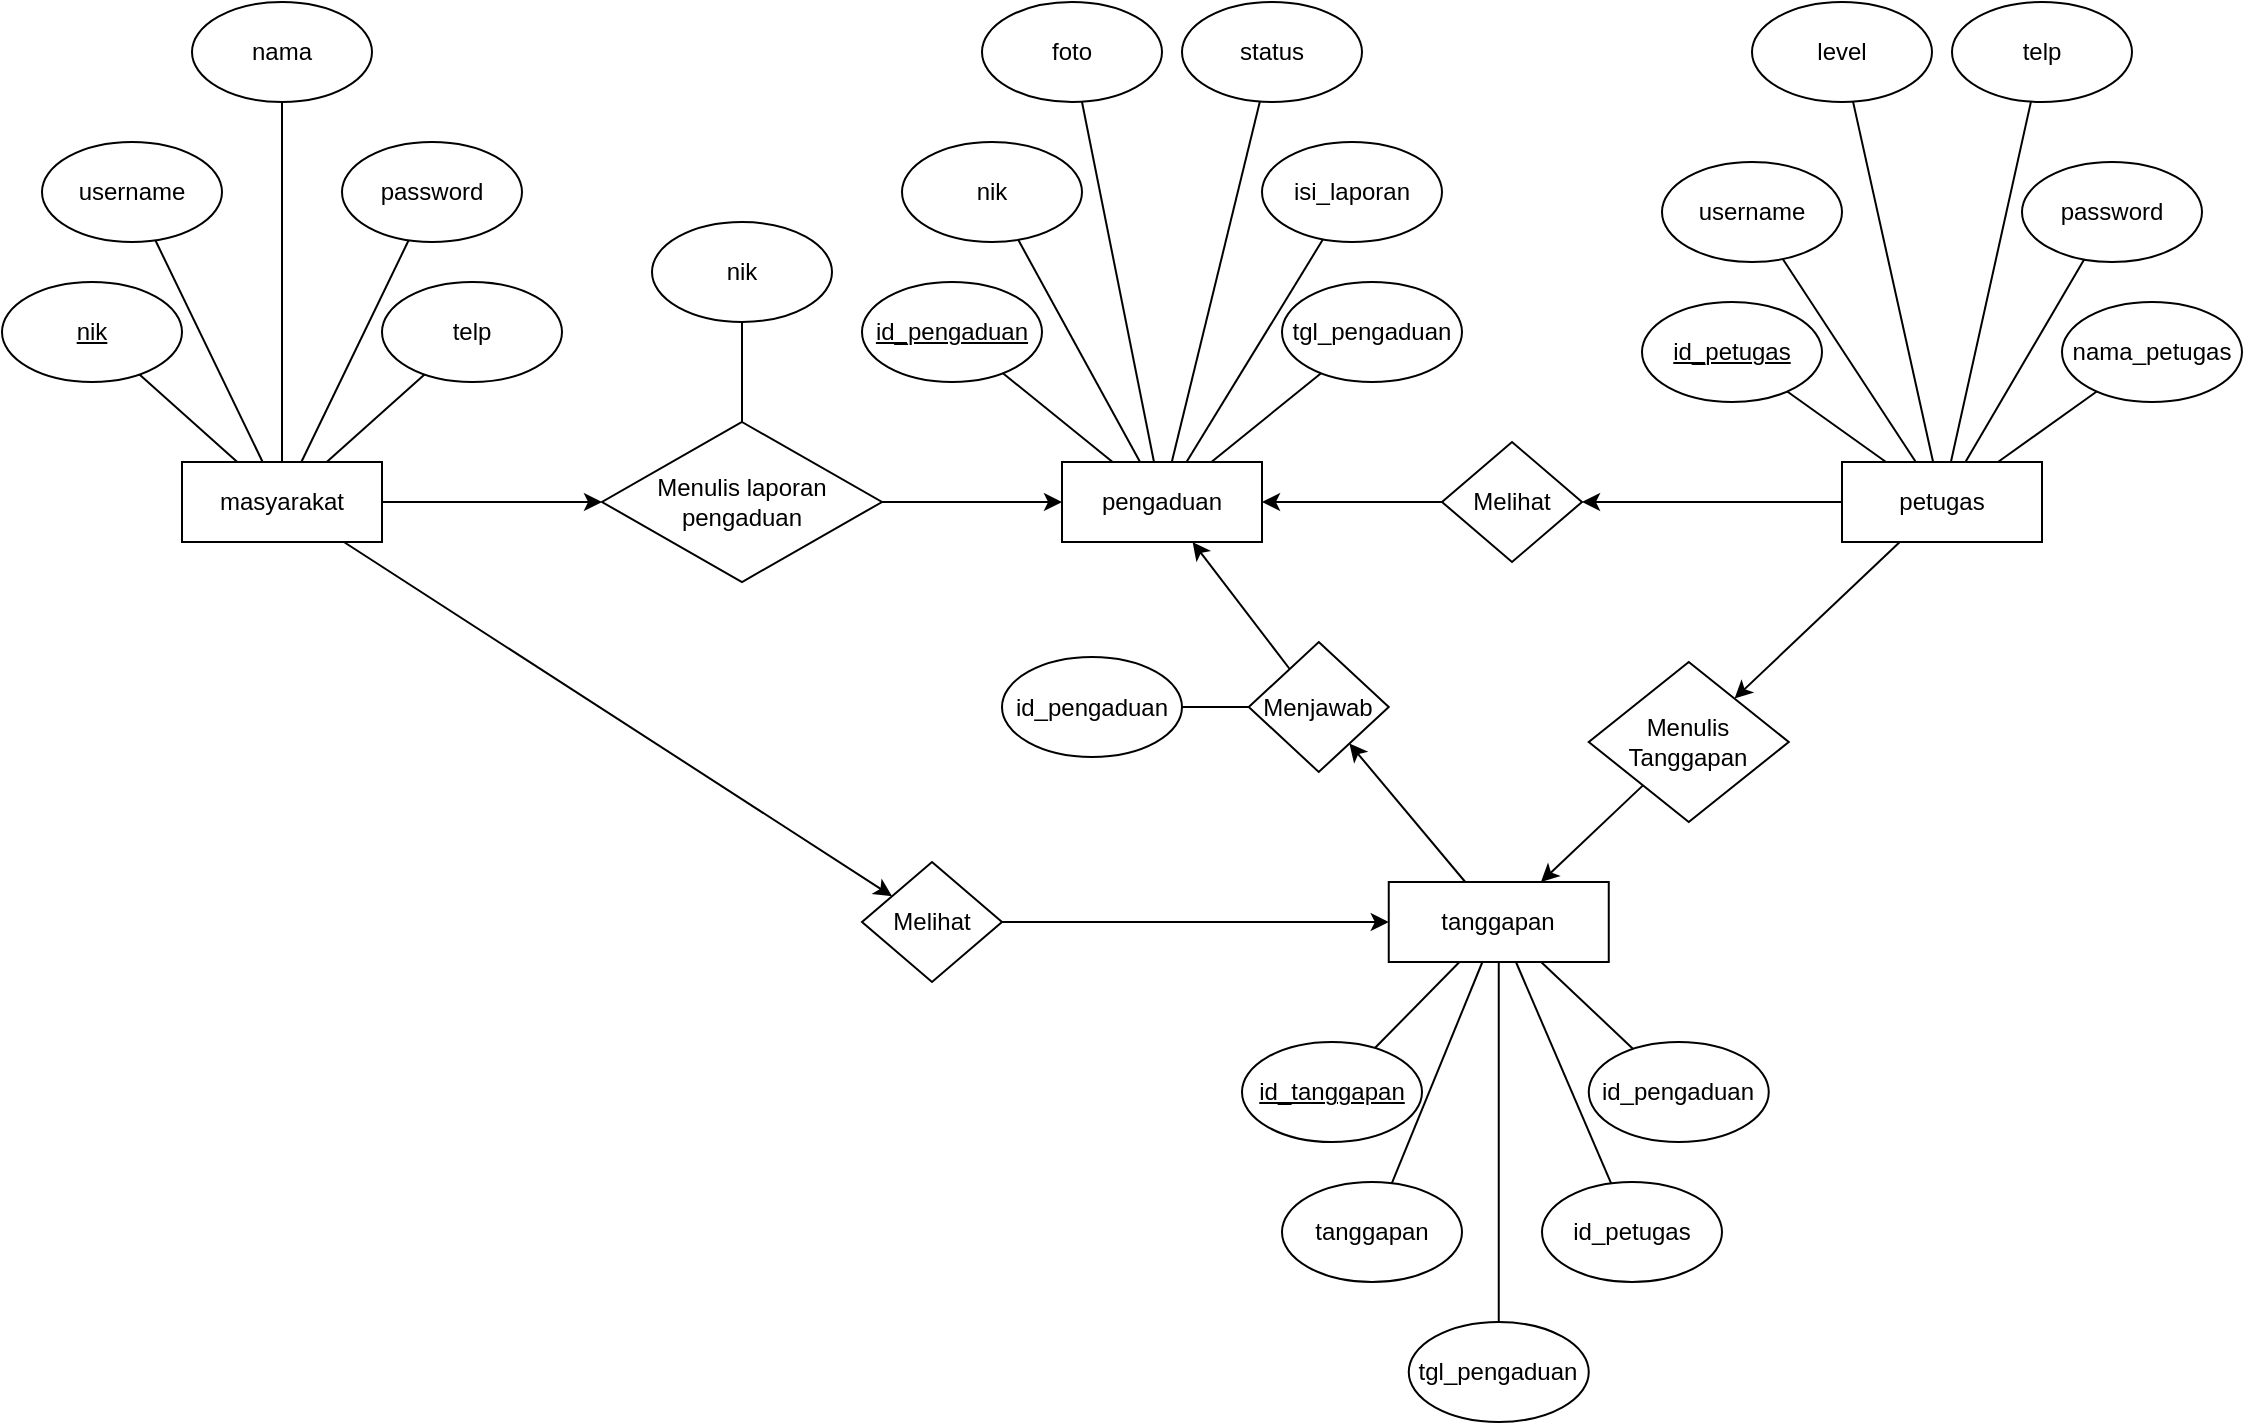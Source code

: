 <mxfile version="21.0.2" type="device"><diagram id="R2lEEEUBdFMjLlhIrx00" name="Page-1"><mxGraphModel dx="1434" dy="1896" grid="1" gridSize="10" guides="1" tooltips="1" connect="1" arrows="1" fold="1" page="1" pageScale="1" pageWidth="850" pageHeight="1100" math="0" shadow="0" extFonts="Permanent Marker^https://fonts.googleapis.com/css?family=Permanent+Marker"><root><mxCell id="0"/><mxCell id="1" parent="0"/><mxCell id="pTxO90Q9c7248YbLDKl0-1" value="masyarakat" style="rounded=0;whiteSpace=wrap;html=1;" vertex="1" parent="1"><mxGeometry x="110" y="160" width="100" height="40" as="geometry"/></mxCell><mxCell id="pTxO90Q9c7248YbLDKl0-2" value="&lt;u&gt;nik&lt;/u&gt;" style="ellipse;whiteSpace=wrap;html=1;" vertex="1" parent="1"><mxGeometry x="20" y="70" width="90" height="50" as="geometry"/></mxCell><mxCell id="pTxO90Q9c7248YbLDKl0-3" value="nama" style="ellipse;whiteSpace=wrap;html=1;" vertex="1" parent="1"><mxGeometry x="115" y="-70" width="90" height="50" as="geometry"/></mxCell><mxCell id="pTxO90Q9c7248YbLDKl0-5" value="username" style="ellipse;whiteSpace=wrap;html=1;" vertex="1" parent="1"><mxGeometry x="40" width="90" height="50" as="geometry"/></mxCell><mxCell id="pTxO90Q9c7248YbLDKl0-6" value="password" style="ellipse;whiteSpace=wrap;html=1;" vertex="1" parent="1"><mxGeometry x="190" width="90" height="50" as="geometry"/></mxCell><mxCell id="pTxO90Q9c7248YbLDKl0-7" value="telp" style="ellipse;whiteSpace=wrap;html=1;" vertex="1" parent="1"><mxGeometry x="210" y="70" width="90" height="50" as="geometry"/></mxCell><mxCell id="pTxO90Q9c7248YbLDKl0-8" value="" style="endArrow=none;html=1;rounded=0;" edge="1" parent="1" source="pTxO90Q9c7248YbLDKl0-1" target="pTxO90Q9c7248YbLDKl0-5"><mxGeometry width="50" height="50" relative="1" as="geometry"><mxPoint y="190" as="sourcePoint"/><mxPoint x="50" y="140" as="targetPoint"/></mxGeometry></mxCell><mxCell id="pTxO90Q9c7248YbLDKl0-9" value="" style="endArrow=none;html=1;rounded=0;" edge="1" parent="1" source="pTxO90Q9c7248YbLDKl0-1" target="pTxO90Q9c7248YbLDKl0-3"><mxGeometry width="50" height="50" relative="1" as="geometry"><mxPoint x="10" y="200" as="sourcePoint"/><mxPoint x="60" y="150" as="targetPoint"/></mxGeometry></mxCell><mxCell id="pTxO90Q9c7248YbLDKl0-10" value="" style="endArrow=none;html=1;rounded=0;" edge="1" parent="1" source="pTxO90Q9c7248YbLDKl0-1" target="pTxO90Q9c7248YbLDKl0-6"><mxGeometry width="50" height="50" relative="1" as="geometry"><mxPoint x="20" y="210" as="sourcePoint"/><mxPoint x="70" y="160" as="targetPoint"/></mxGeometry></mxCell><mxCell id="pTxO90Q9c7248YbLDKl0-11" value="" style="endArrow=none;html=1;rounded=0;" edge="1" parent="1" source="pTxO90Q9c7248YbLDKl0-1" target="pTxO90Q9c7248YbLDKl0-2"><mxGeometry width="50" height="50" relative="1" as="geometry"><mxPoint x="30" y="220" as="sourcePoint"/><mxPoint x="80" y="170" as="targetPoint"/></mxGeometry></mxCell><mxCell id="pTxO90Q9c7248YbLDKl0-12" value="" style="endArrow=none;html=1;rounded=0;" edge="1" parent="1" source="pTxO90Q9c7248YbLDKl0-1" target="pTxO90Q9c7248YbLDKl0-7"><mxGeometry width="50" height="50" relative="1" as="geometry"><mxPoint x="40" y="230" as="sourcePoint"/><mxPoint x="90" y="180" as="targetPoint"/></mxGeometry></mxCell><mxCell id="pTxO90Q9c7248YbLDKl0-13" value="pengaduan" style="rounded=0;whiteSpace=wrap;html=1;" vertex="1" parent="1"><mxGeometry x="550" y="160" width="100" height="40" as="geometry"/></mxCell><mxCell id="pTxO90Q9c7248YbLDKl0-14" value="&lt;u&gt;id_pengaduan&lt;/u&gt;" style="ellipse;whiteSpace=wrap;html=1;" vertex="1" parent="1"><mxGeometry x="450" y="70" width="90" height="50" as="geometry"/></mxCell><mxCell id="pTxO90Q9c7248YbLDKl0-15" value="foto" style="ellipse;whiteSpace=wrap;html=1;" vertex="1" parent="1"><mxGeometry x="510" y="-70" width="90" height="50" as="geometry"/></mxCell><mxCell id="pTxO90Q9c7248YbLDKl0-16" value="nik" style="ellipse;whiteSpace=wrap;html=1;" vertex="1" parent="1"><mxGeometry x="470" width="90" height="50" as="geometry"/></mxCell><mxCell id="pTxO90Q9c7248YbLDKl0-17" value="isi_laporan" style="ellipse;whiteSpace=wrap;html=1;" vertex="1" parent="1"><mxGeometry x="650" width="90" height="50" as="geometry"/></mxCell><mxCell id="pTxO90Q9c7248YbLDKl0-18" value="tgl_pengaduan" style="ellipse;whiteSpace=wrap;html=1;" vertex="1" parent="1"><mxGeometry x="660" y="70" width="90" height="50" as="geometry"/></mxCell><mxCell id="pTxO90Q9c7248YbLDKl0-19" value="" style="endArrow=none;html=1;rounded=0;" edge="1" parent="1" source="pTxO90Q9c7248YbLDKl0-13" target="pTxO90Q9c7248YbLDKl0-16"><mxGeometry width="50" height="50" relative="1" as="geometry"><mxPoint x="440" y="190" as="sourcePoint"/><mxPoint x="490" y="140" as="targetPoint"/></mxGeometry></mxCell><mxCell id="pTxO90Q9c7248YbLDKl0-20" value="" style="endArrow=none;html=1;rounded=0;" edge="1" parent="1" source="pTxO90Q9c7248YbLDKl0-13" target="pTxO90Q9c7248YbLDKl0-15"><mxGeometry width="50" height="50" relative="1" as="geometry"><mxPoint x="450" y="200" as="sourcePoint"/><mxPoint x="500" y="150" as="targetPoint"/></mxGeometry></mxCell><mxCell id="pTxO90Q9c7248YbLDKl0-21" value="" style="endArrow=none;html=1;rounded=0;" edge="1" parent="1" source="pTxO90Q9c7248YbLDKl0-13" target="pTxO90Q9c7248YbLDKl0-17"><mxGeometry width="50" height="50" relative="1" as="geometry"><mxPoint x="460" y="210" as="sourcePoint"/><mxPoint x="510" y="160" as="targetPoint"/></mxGeometry></mxCell><mxCell id="pTxO90Q9c7248YbLDKl0-22" value="" style="endArrow=none;html=1;rounded=0;" edge="1" parent="1" source="pTxO90Q9c7248YbLDKl0-13" target="pTxO90Q9c7248YbLDKl0-14"><mxGeometry width="50" height="50" relative="1" as="geometry"><mxPoint x="470" y="220" as="sourcePoint"/><mxPoint x="520" y="170" as="targetPoint"/></mxGeometry></mxCell><mxCell id="pTxO90Q9c7248YbLDKl0-23" value="" style="endArrow=none;html=1;rounded=0;" edge="1" parent="1" source="pTxO90Q9c7248YbLDKl0-13" target="pTxO90Q9c7248YbLDKl0-18"><mxGeometry width="50" height="50" relative="1" as="geometry"><mxPoint x="480" y="230" as="sourcePoint"/><mxPoint x="530" y="180" as="targetPoint"/></mxGeometry></mxCell><mxCell id="pTxO90Q9c7248YbLDKl0-24" value="status" style="ellipse;whiteSpace=wrap;html=1;" vertex="1" parent="1"><mxGeometry x="610" y="-70" width="90" height="50" as="geometry"/></mxCell><mxCell id="pTxO90Q9c7248YbLDKl0-25" value="" style="endArrow=none;html=1;rounded=0;" edge="1" parent="1" target="pTxO90Q9c7248YbLDKl0-24" source="pTxO90Q9c7248YbLDKl0-13"><mxGeometry width="50" height="50" relative="1" as="geometry"><mxPoint x="655" y="160" as="sourcePoint"/><mxPoint x="555" y="150" as="targetPoint"/></mxGeometry></mxCell><mxCell id="pTxO90Q9c7248YbLDKl0-27" value="petugas" style="rounded=0;whiteSpace=wrap;html=1;" vertex="1" parent="1"><mxGeometry x="940" y="160" width="100" height="40" as="geometry"/></mxCell><mxCell id="pTxO90Q9c7248YbLDKl0-28" value="&lt;u&gt;id_petugas&lt;/u&gt;" style="ellipse;whiteSpace=wrap;html=1;" vertex="1" parent="1"><mxGeometry x="840" y="80" width="90" height="50" as="geometry"/></mxCell><mxCell id="pTxO90Q9c7248YbLDKl0-29" value="level" style="ellipse;whiteSpace=wrap;html=1;" vertex="1" parent="1"><mxGeometry x="895" y="-70" width="90" height="50" as="geometry"/></mxCell><mxCell id="pTxO90Q9c7248YbLDKl0-30" value="username" style="ellipse;whiteSpace=wrap;html=1;" vertex="1" parent="1"><mxGeometry x="850" y="10" width="90" height="50" as="geometry"/></mxCell><mxCell id="pTxO90Q9c7248YbLDKl0-31" value="password" style="ellipse;whiteSpace=wrap;html=1;" vertex="1" parent="1"><mxGeometry x="1030" y="10" width="90" height="50" as="geometry"/></mxCell><mxCell id="pTxO90Q9c7248YbLDKl0-32" value="nama_petugas" style="ellipse;whiteSpace=wrap;html=1;" vertex="1" parent="1"><mxGeometry x="1050" y="80" width="90" height="50" as="geometry"/></mxCell><mxCell id="pTxO90Q9c7248YbLDKl0-33" value="" style="endArrow=none;html=1;rounded=0;" edge="1" parent="1" source="pTxO90Q9c7248YbLDKl0-27" target="pTxO90Q9c7248YbLDKl0-30"><mxGeometry width="50" height="50" relative="1" as="geometry"><mxPoint x="830" y="190" as="sourcePoint"/><mxPoint x="880" y="140" as="targetPoint"/></mxGeometry></mxCell><mxCell id="pTxO90Q9c7248YbLDKl0-34" value="" style="endArrow=none;html=1;rounded=0;" edge="1" parent="1" source="pTxO90Q9c7248YbLDKl0-27" target="pTxO90Q9c7248YbLDKl0-29"><mxGeometry width="50" height="50" relative="1" as="geometry"><mxPoint x="840" y="200" as="sourcePoint"/><mxPoint x="890" y="150" as="targetPoint"/></mxGeometry></mxCell><mxCell id="pTxO90Q9c7248YbLDKl0-35" value="" style="endArrow=none;html=1;rounded=0;" edge="1" parent="1" source="pTxO90Q9c7248YbLDKl0-27" target="pTxO90Q9c7248YbLDKl0-31"><mxGeometry width="50" height="50" relative="1" as="geometry"><mxPoint x="850" y="210" as="sourcePoint"/><mxPoint x="900" y="160" as="targetPoint"/></mxGeometry></mxCell><mxCell id="pTxO90Q9c7248YbLDKl0-36" value="" style="endArrow=none;html=1;rounded=0;" edge="1" parent="1" source="pTxO90Q9c7248YbLDKl0-27" target="pTxO90Q9c7248YbLDKl0-28"><mxGeometry width="50" height="50" relative="1" as="geometry"><mxPoint x="965.294" y="320" as="sourcePoint"/><mxPoint x="910" y="330" as="targetPoint"/></mxGeometry></mxCell><mxCell id="pTxO90Q9c7248YbLDKl0-37" value="" style="endArrow=none;html=1;rounded=0;" edge="1" parent="1" source="pTxO90Q9c7248YbLDKl0-27" target="pTxO90Q9c7248YbLDKl0-32"><mxGeometry width="50" height="50" relative="1" as="geometry"><mxPoint x="1014.706" y="320" as="sourcePoint"/><mxPoint x="920" y="340" as="targetPoint"/></mxGeometry></mxCell><mxCell id="pTxO90Q9c7248YbLDKl0-38" value="telp" style="ellipse;whiteSpace=wrap;html=1;" vertex="1" parent="1"><mxGeometry x="995" y="-70" width="90" height="50" as="geometry"/></mxCell><mxCell id="pTxO90Q9c7248YbLDKl0-39" value="" style="endArrow=none;html=1;rounded=0;" edge="1" parent="1" source="pTxO90Q9c7248YbLDKl0-27" target="pTxO90Q9c7248YbLDKl0-38"><mxGeometry width="50" height="50" relative="1" as="geometry"><mxPoint x="1045" y="160" as="sourcePoint"/><mxPoint x="945" y="150" as="targetPoint"/></mxGeometry></mxCell><mxCell id="pTxO90Q9c7248YbLDKl0-53" value="tanggapan" style="rounded=0;whiteSpace=wrap;html=1;" vertex="1" parent="1"><mxGeometry x="713.38" y="370" width="110" height="40" as="geometry"/></mxCell><mxCell id="pTxO90Q9c7248YbLDKl0-56" value="&lt;u&gt;id_tanggapan&lt;/u&gt;" style="ellipse;whiteSpace=wrap;html=1;" vertex="1" parent="1"><mxGeometry x="640" y="450" width="90" height="50" as="geometry"/></mxCell><mxCell id="pTxO90Q9c7248YbLDKl0-57" value="id_petugas" style="ellipse;whiteSpace=wrap;html=1;" vertex="1" parent="1"><mxGeometry x="790.0" y="520" width="90" height="50" as="geometry"/></mxCell><mxCell id="pTxO90Q9c7248YbLDKl0-58" value="tanggapan" style="ellipse;whiteSpace=wrap;html=1;" vertex="1" parent="1"><mxGeometry x="660" y="520" width="90" height="50" as="geometry"/></mxCell><mxCell id="pTxO90Q9c7248YbLDKl0-59" value="tgl_pengaduan" style="ellipse;whiteSpace=wrap;html=1;" vertex="1" parent="1"><mxGeometry x="723.38" y="590" width="90" height="50" as="geometry"/></mxCell><mxCell id="pTxO90Q9c7248YbLDKl0-60" value="id_pengaduan" style="ellipse;whiteSpace=wrap;html=1;" vertex="1" parent="1"><mxGeometry x="813.38" y="450" width="90" height="50" as="geometry"/></mxCell><mxCell id="pTxO90Q9c7248YbLDKl0-61" value="" style="endArrow=none;html=1;rounded=0;" edge="1" parent="1" source="pTxO90Q9c7248YbLDKl0-53" target="pTxO90Q9c7248YbLDKl0-57"><mxGeometry width="50" height="50" relative="1" as="geometry"><mxPoint x="403.38" y="510" as="sourcePoint"/><mxPoint x="453.38" y="460" as="targetPoint"/></mxGeometry></mxCell><mxCell id="pTxO90Q9c7248YbLDKl0-62" value="" style="endArrow=none;html=1;rounded=0;" edge="1" parent="1" source="pTxO90Q9c7248YbLDKl0-53" target="pTxO90Q9c7248YbLDKl0-59"><mxGeometry width="50" height="50" relative="1" as="geometry"><mxPoint x="413.38" y="520" as="sourcePoint"/><mxPoint x="463.38" y="470" as="targetPoint"/></mxGeometry></mxCell><mxCell id="pTxO90Q9c7248YbLDKl0-63" value="" style="endArrow=none;html=1;rounded=0;" edge="1" parent="1" source="pTxO90Q9c7248YbLDKl0-53" target="pTxO90Q9c7248YbLDKl0-60"><mxGeometry width="50" height="50" relative="1" as="geometry"><mxPoint x="423.38" y="530" as="sourcePoint"/><mxPoint x="473.38" y="480" as="targetPoint"/></mxGeometry></mxCell><mxCell id="pTxO90Q9c7248YbLDKl0-64" value="" style="endArrow=none;html=1;rounded=0;" edge="1" parent="1" source="pTxO90Q9c7248YbLDKl0-53" target="pTxO90Q9c7248YbLDKl0-56"><mxGeometry width="50" height="50" relative="1" as="geometry"><mxPoint x="433.38" y="540" as="sourcePoint"/><mxPoint x="483.38" y="490" as="targetPoint"/></mxGeometry></mxCell><mxCell id="pTxO90Q9c7248YbLDKl0-65" value="" style="endArrow=none;html=1;rounded=0;" edge="1" parent="1" source="pTxO90Q9c7248YbLDKl0-58" target="pTxO90Q9c7248YbLDKl0-53"><mxGeometry width="50" height="50" relative="1" as="geometry"><mxPoint x="443.38" y="550" as="sourcePoint"/><mxPoint x="493.38" y="500" as="targetPoint"/></mxGeometry></mxCell><mxCell id="pTxO90Q9c7248YbLDKl0-66" value="Menulis laporan pengaduan" style="rhombus;whiteSpace=wrap;html=1;" vertex="1" parent="1"><mxGeometry x="320" y="140" width="140" height="80" as="geometry"/></mxCell><mxCell id="pTxO90Q9c7248YbLDKl0-67" value="" style="endArrow=classic;html=1;rounded=0;" edge="1" parent="1" source="pTxO90Q9c7248YbLDKl0-1" target="pTxO90Q9c7248YbLDKl0-66"><mxGeometry width="50" height="50" relative="1" as="geometry"><mxPoint x="190" y="340" as="sourcePoint"/><mxPoint x="240" y="290" as="targetPoint"/></mxGeometry></mxCell><mxCell id="pTxO90Q9c7248YbLDKl0-68" value="" style="endArrow=classic;html=1;rounded=0;" edge="1" parent="1" source="pTxO90Q9c7248YbLDKl0-66" target="pTxO90Q9c7248YbLDKl0-13"><mxGeometry width="50" height="50" relative="1" as="geometry"><mxPoint x="240" y="330" as="sourcePoint"/><mxPoint x="290" y="280" as="targetPoint"/></mxGeometry></mxCell><mxCell id="pTxO90Q9c7248YbLDKl0-69" value="nik" style="ellipse;whiteSpace=wrap;html=1;" vertex="1" parent="1"><mxGeometry x="345" y="40" width="90" height="50" as="geometry"/></mxCell><mxCell id="pTxO90Q9c7248YbLDKl0-70" value="" style="endArrow=none;html=1;rounded=0;" edge="1" parent="1" source="pTxO90Q9c7248YbLDKl0-66" target="pTxO90Q9c7248YbLDKl0-69"><mxGeometry width="50" height="50" relative="1" as="geometry"><mxPoint x="350" y="340" as="sourcePoint"/><mxPoint x="400" y="290" as="targetPoint"/></mxGeometry></mxCell><mxCell id="pTxO90Q9c7248YbLDKl0-72" value="Menulis Tanggapan" style="rhombus;whiteSpace=wrap;html=1;" vertex="1" parent="1"><mxGeometry x="813.38" y="260" width="100" height="80" as="geometry"/></mxCell><mxCell id="pTxO90Q9c7248YbLDKl0-76" value="" style="endArrow=classic;html=1;rounded=0;" edge="1" parent="1" source="pTxO90Q9c7248YbLDKl0-72" target="pTxO90Q9c7248YbLDKl0-53"><mxGeometry width="50" height="50" relative="1" as="geometry"><mxPoint x="73.38" y="500" as="sourcePoint"/><mxPoint x="123.38" y="450" as="targetPoint"/></mxGeometry></mxCell><mxCell id="pTxO90Q9c7248YbLDKl0-77" value="Menjawab" style="rhombus;whiteSpace=wrap;html=1;" vertex="1" parent="1"><mxGeometry x="643.38" y="250" width="70" height="65" as="geometry"/></mxCell><mxCell id="pTxO90Q9c7248YbLDKl0-78" value="" style="endArrow=classic;html=1;rounded=0;" edge="1" parent="1" source="pTxO90Q9c7248YbLDKl0-53" target="pTxO90Q9c7248YbLDKl0-77"><mxGeometry width="50" height="50" relative="1" as="geometry"><mxPoint x="333.38" y="520" as="sourcePoint"/><mxPoint x="689.995" y="344.929" as="targetPoint"/></mxGeometry></mxCell><mxCell id="pTxO90Q9c7248YbLDKl0-79" value="" style="endArrow=classic;html=1;rounded=0;" edge="1" parent="1" source="pTxO90Q9c7248YbLDKl0-77" target="pTxO90Q9c7248YbLDKl0-13"><mxGeometry width="50" height="50" relative="1" as="geometry"><mxPoint x="370" y="540" as="sourcePoint"/><mxPoint x="420" y="490" as="targetPoint"/></mxGeometry></mxCell><mxCell id="pTxO90Q9c7248YbLDKl0-97" value="" style="endArrow=classic;html=1;rounded=0;" edge="1" parent="1" source="pTxO90Q9c7248YbLDKl0-27" target="pTxO90Q9c7248YbLDKl0-72"><mxGeometry width="50" height="50" relative="1" as="geometry"><mxPoint x="990" y="400" as="sourcePoint"/><mxPoint x="1040" y="350" as="targetPoint"/></mxGeometry></mxCell><mxCell id="pTxO90Q9c7248YbLDKl0-98" value="" style="endArrow=classic;html=1;rounded=0;" edge="1" parent="1" source="pTxO90Q9c7248YbLDKl0-99" target="pTxO90Q9c7248YbLDKl0-53"><mxGeometry width="50" height="50" relative="1" as="geometry"><mxPoint x="580" y="450" as="sourcePoint"/><mxPoint x="610" y="390" as="targetPoint"/></mxGeometry></mxCell><mxCell id="pTxO90Q9c7248YbLDKl0-99" value="Melihat" style="rhombus;whiteSpace=wrap;html=1;" vertex="1" parent="1"><mxGeometry x="450" y="360" width="70" height="60" as="geometry"/></mxCell><mxCell id="pTxO90Q9c7248YbLDKl0-100" value="" style="endArrow=classic;html=1;rounded=0;" edge="1" parent="1" source="pTxO90Q9c7248YbLDKl0-1" target="pTxO90Q9c7248YbLDKl0-99"><mxGeometry width="50" height="50" relative="1" as="geometry"><mxPoint x="350" y="470" as="sourcePoint"/><mxPoint x="400" y="420" as="targetPoint"/></mxGeometry></mxCell><mxCell id="pTxO90Q9c7248YbLDKl0-101" value="Melihat" style="rhombus;whiteSpace=wrap;html=1;" vertex="1" parent="1"><mxGeometry x="740" y="150" width="70" height="60" as="geometry"/></mxCell><mxCell id="pTxO90Q9c7248YbLDKl0-102" value="" style="endArrow=classic;html=1;rounded=0;" edge="1" parent="1" source="pTxO90Q9c7248YbLDKl0-27" target="pTxO90Q9c7248YbLDKl0-101"><mxGeometry width="50" height="50" relative="1" as="geometry"><mxPoint x="700" y="250" as="sourcePoint"/><mxPoint x="750" y="200" as="targetPoint"/></mxGeometry></mxCell><mxCell id="pTxO90Q9c7248YbLDKl0-103" value="" style="endArrow=classic;html=1;rounded=0;" edge="1" parent="1" source="pTxO90Q9c7248YbLDKl0-101" target="pTxO90Q9c7248YbLDKl0-13"><mxGeometry width="50" height="50" relative="1" as="geometry"><mxPoint x="710" y="260" as="sourcePoint"/><mxPoint x="760" y="210" as="targetPoint"/></mxGeometry></mxCell><mxCell id="pTxO90Q9c7248YbLDKl0-104" value="id_pengaduan" style="ellipse;whiteSpace=wrap;html=1;" vertex="1" parent="1"><mxGeometry x="520" y="257.5" width="90" height="50" as="geometry"/></mxCell><mxCell id="pTxO90Q9c7248YbLDKl0-105" value="" style="endArrow=none;html=1;rounded=0;" edge="1" parent="1" target="pTxO90Q9c7248YbLDKl0-104" source="pTxO90Q9c7248YbLDKl0-77"><mxGeometry width="50" height="50" relative="1" as="geometry"><mxPoint x="718.31" y="180" as="sourcePoint"/><mxPoint x="401.69" y="250" as="targetPoint"/></mxGeometry></mxCell></root></mxGraphModel></diagram></mxfile>